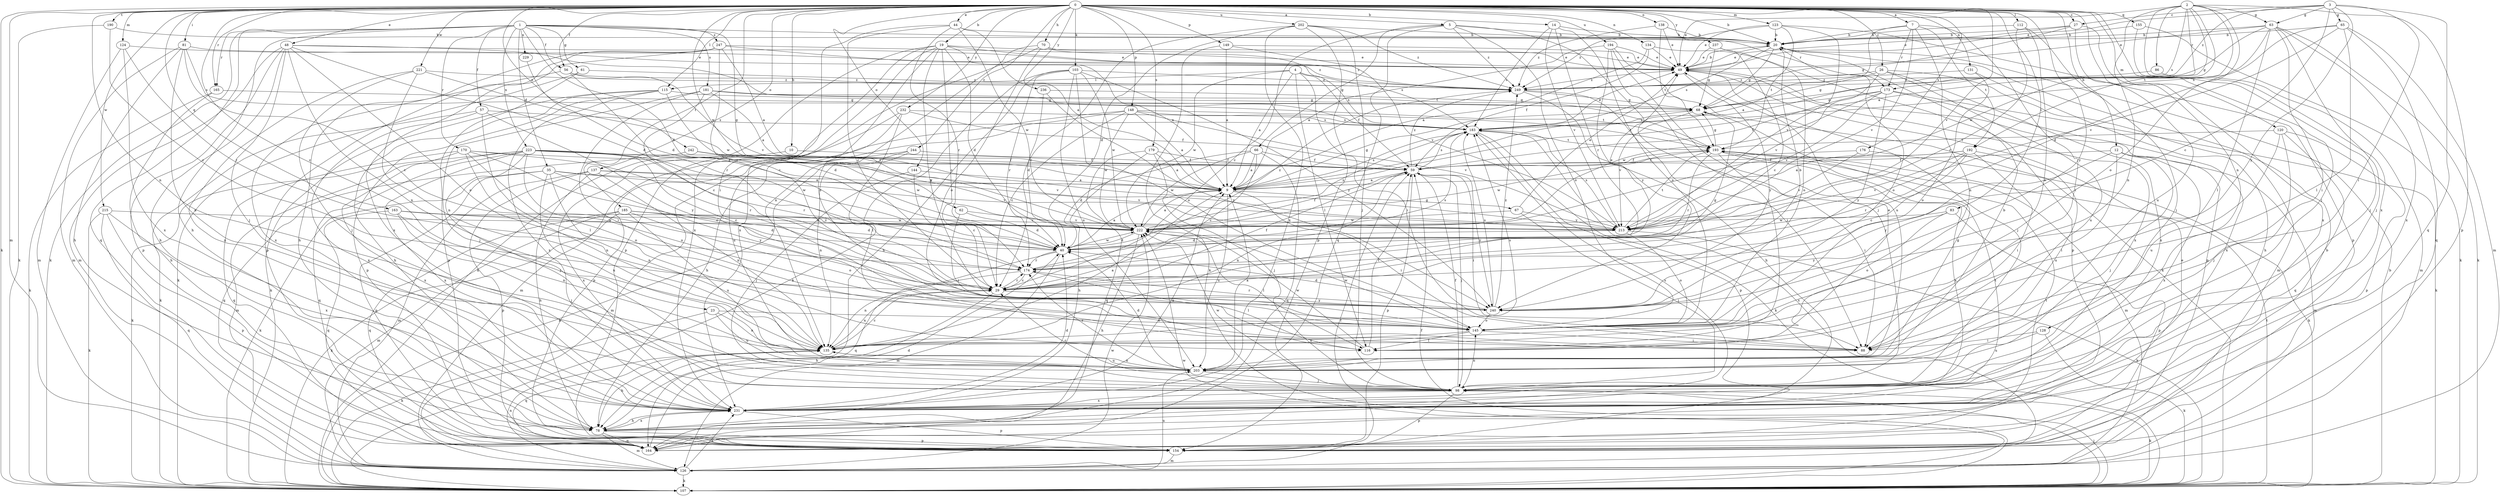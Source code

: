 strict digraph  {
0;
1;
2;
3;
4;
5;
7;
9;
10;
12;
14;
19;
20;
23;
26;
27;
29;
35;
40;
44;
48;
49;
56;
57;
59;
61;
62;
63;
65;
66;
67;
68;
70;
78;
81;
83;
86;
88;
98;
103;
107;
112;
115;
116;
120;
123;
124;
126;
128;
131;
134;
135;
137;
138;
144;
145;
148;
149;
154;
155;
163;
164;
165;
170;
173;
174;
176;
179;
181;
183;
185;
190;
192;
193;
194;
202;
203;
213;
215;
221;
222;
223;
229;
231;
232;
236;
237;
240;
242;
244;
247;
249;
0 -> 5  [label=a];
0 -> 7  [label=a];
0 -> 10  [label=b];
0 -> 12  [label=b];
0 -> 14  [label=b];
0 -> 19  [label=b];
0 -> 20  [label=b];
0 -> 23  [label=c];
0 -> 26  [label=c];
0 -> 27  [label=c];
0 -> 44  [label=e];
0 -> 48  [label=e];
0 -> 56  [label=f];
0 -> 70  [label=h];
0 -> 81  [label=i];
0 -> 83  [label=i];
0 -> 98  [label=j];
0 -> 103  [label=k];
0 -> 107  [label=k];
0 -> 112  [label=l];
0 -> 115  [label=l];
0 -> 120  [label=m];
0 -> 123  [label=m];
0 -> 124  [label=m];
0 -> 126  [label=m];
0 -> 128  [label=n];
0 -> 131  [label=n];
0 -> 134  [label=n];
0 -> 135  [label=n];
0 -> 137  [label=o];
0 -> 138  [label=o];
0 -> 144  [label=o];
0 -> 148  [label=p];
0 -> 149  [label=p];
0 -> 155  [label=q];
0 -> 163  [label=q];
0 -> 165  [label=r];
0 -> 176  [label=s];
0 -> 179  [label=s];
0 -> 185  [label=t];
0 -> 190  [label=t];
0 -> 194  [label=u];
0 -> 202  [label=u];
0 -> 213  [label=v];
0 -> 215  [label=w];
0 -> 221  [label=w];
0 -> 222  [label=w];
0 -> 232  [label=y];
0 -> 236  [label=y];
0 -> 237  [label=y];
0 -> 240  [label=y];
0 -> 242  [label=z];
0 -> 244  [label=z];
1 -> 35  [label=d];
1 -> 40  [label=d];
1 -> 56  [label=f];
1 -> 57  [label=f];
1 -> 61  [label=g];
1 -> 62  [label=g];
1 -> 78  [label=h];
1 -> 107  [label=k];
1 -> 164  [label=q];
1 -> 165  [label=r];
1 -> 170  [label=r];
1 -> 173  [label=r];
1 -> 181  [label=s];
1 -> 223  [label=x];
1 -> 229  [label=x];
1 -> 247  [label=z];
2 -> 9  [label=a];
2 -> 49  [label=e];
2 -> 63  [label=g];
2 -> 86  [label=i];
2 -> 135  [label=n];
2 -> 145  [label=o];
2 -> 154  [label=p];
2 -> 173  [label=r];
2 -> 183  [label=s];
2 -> 192  [label=t];
2 -> 222  [label=w];
2 -> 231  [label=x];
3 -> 27  [label=c];
3 -> 29  [label=c];
3 -> 49  [label=e];
3 -> 63  [label=g];
3 -> 65  [label=g];
3 -> 88  [label=i];
3 -> 164  [label=q];
3 -> 240  [label=y];
3 -> 249  [label=z];
4 -> 9  [label=a];
4 -> 59  [label=f];
4 -> 88  [label=i];
4 -> 115  [label=l];
4 -> 116  [label=l];
4 -> 183  [label=s];
4 -> 222  [label=w];
5 -> 20  [label=b];
5 -> 29  [label=c];
5 -> 66  [label=g];
5 -> 98  [label=j];
5 -> 145  [label=o];
5 -> 164  [label=q];
5 -> 249  [label=z];
7 -> 9  [label=a];
7 -> 20  [label=b];
7 -> 88  [label=i];
7 -> 135  [label=n];
7 -> 173  [label=r];
7 -> 192  [label=t];
7 -> 213  [label=v];
9 -> 67  [label=g];
9 -> 68  [label=g];
9 -> 88  [label=i];
9 -> 183  [label=s];
9 -> 203  [label=u];
10 -> 59  [label=f];
10 -> 231  [label=x];
12 -> 59  [label=f];
12 -> 88  [label=i];
12 -> 98  [label=j];
12 -> 126  [label=m];
12 -> 231  [label=x];
12 -> 240  [label=y];
14 -> 20  [label=b];
14 -> 145  [label=o];
14 -> 174  [label=r];
14 -> 183  [label=s];
14 -> 213  [label=v];
19 -> 9  [label=a];
19 -> 29  [label=c];
19 -> 40  [label=d];
19 -> 49  [label=e];
19 -> 107  [label=k];
19 -> 145  [label=o];
19 -> 154  [label=p];
19 -> 231  [label=x];
19 -> 240  [label=y];
19 -> 249  [label=z];
20 -> 49  [label=e];
20 -> 68  [label=g];
20 -> 145  [label=o];
20 -> 183  [label=s];
23 -> 107  [label=k];
23 -> 135  [label=n];
23 -> 145  [label=o];
23 -> 203  [label=u];
26 -> 68  [label=g];
26 -> 126  [label=m];
26 -> 203  [label=u];
26 -> 213  [label=v];
26 -> 231  [label=x];
26 -> 249  [label=z];
27 -> 20  [label=b];
27 -> 49  [label=e];
27 -> 68  [label=g];
27 -> 203  [label=u];
27 -> 231  [label=x];
29 -> 20  [label=b];
29 -> 59  [label=f];
29 -> 68  [label=g];
29 -> 78  [label=h];
29 -> 135  [label=n];
29 -> 174  [label=r];
29 -> 240  [label=y];
35 -> 9  [label=a];
35 -> 107  [label=k];
35 -> 135  [label=n];
35 -> 154  [label=p];
35 -> 203  [label=u];
35 -> 213  [label=v];
35 -> 240  [label=y];
40 -> 9  [label=a];
40 -> 49  [label=e];
40 -> 126  [label=m];
40 -> 164  [label=q];
40 -> 174  [label=r];
40 -> 222  [label=w];
40 -> 249  [label=z];
44 -> 9  [label=a];
44 -> 20  [label=b];
44 -> 29  [label=c];
44 -> 88  [label=i];
44 -> 174  [label=r];
44 -> 222  [label=w];
48 -> 40  [label=d];
48 -> 49  [label=e];
48 -> 78  [label=h];
48 -> 98  [label=j];
48 -> 126  [label=m];
48 -> 135  [label=n];
48 -> 145  [label=o];
48 -> 154  [label=p];
48 -> 193  [label=t];
49 -> 20  [label=b];
49 -> 98  [label=j];
49 -> 154  [label=p];
49 -> 231  [label=x];
49 -> 240  [label=y];
49 -> 249  [label=z];
56 -> 174  [label=r];
56 -> 213  [label=v];
56 -> 231  [label=x];
56 -> 249  [label=z];
57 -> 107  [label=k];
57 -> 116  [label=l];
57 -> 183  [label=s];
57 -> 231  [label=x];
57 -> 240  [label=y];
59 -> 9  [label=a];
59 -> 88  [label=i];
59 -> 98  [label=j];
59 -> 135  [label=n];
59 -> 154  [label=p];
59 -> 183  [label=s];
59 -> 240  [label=y];
59 -> 249  [label=z];
61 -> 107  [label=k];
61 -> 154  [label=p];
61 -> 249  [label=z];
62 -> 40  [label=d];
62 -> 88  [label=i];
62 -> 213  [label=v];
63 -> 20  [label=b];
63 -> 40  [label=d];
63 -> 49  [label=e];
63 -> 68  [label=g];
63 -> 88  [label=i];
63 -> 98  [label=j];
63 -> 107  [label=k];
63 -> 116  [label=l];
63 -> 231  [label=x];
65 -> 20  [label=b];
65 -> 116  [label=l];
65 -> 126  [label=m];
65 -> 164  [label=q];
65 -> 183  [label=s];
65 -> 213  [label=v];
66 -> 9  [label=a];
66 -> 29  [label=c];
66 -> 40  [label=d];
66 -> 59  [label=f];
66 -> 164  [label=q];
66 -> 222  [label=w];
67 -> 49  [label=e];
67 -> 98  [label=j];
67 -> 213  [label=v];
67 -> 222  [label=w];
68 -> 183  [label=s];
68 -> 213  [label=v];
70 -> 49  [label=e];
70 -> 135  [label=n];
70 -> 145  [label=o];
70 -> 183  [label=s];
70 -> 231  [label=x];
78 -> 126  [label=m];
78 -> 154  [label=p];
78 -> 164  [label=q];
78 -> 183  [label=s];
78 -> 231  [label=x];
81 -> 29  [label=c];
81 -> 49  [label=e];
81 -> 78  [label=h];
81 -> 126  [label=m];
81 -> 183  [label=s];
81 -> 203  [label=u];
83 -> 145  [label=o];
83 -> 154  [label=p];
83 -> 222  [label=w];
83 -> 240  [label=y];
86 -> 126  [label=m];
86 -> 249  [label=z];
98 -> 29  [label=c];
98 -> 59  [label=f];
98 -> 107  [label=k];
98 -> 145  [label=o];
98 -> 154  [label=p];
98 -> 222  [label=w];
98 -> 231  [label=x];
103 -> 78  [label=h];
103 -> 107  [label=k];
103 -> 145  [label=o];
103 -> 174  [label=r];
103 -> 203  [label=u];
103 -> 222  [label=w];
103 -> 240  [label=y];
103 -> 249  [label=z];
107 -> 20  [label=b];
107 -> 59  [label=f];
107 -> 98  [label=j];
107 -> 193  [label=t];
107 -> 222  [label=w];
112 -> 20  [label=b];
112 -> 98  [label=j];
112 -> 145  [label=o];
112 -> 174  [label=r];
115 -> 40  [label=d];
115 -> 68  [label=g];
115 -> 78  [label=h];
115 -> 107  [label=k];
115 -> 154  [label=p];
115 -> 231  [label=x];
116 -> 49  [label=e];
116 -> 59  [label=f];
116 -> 222  [label=w];
120 -> 98  [label=j];
120 -> 154  [label=p];
120 -> 164  [label=q];
120 -> 193  [label=t];
120 -> 203  [label=u];
123 -> 20  [label=b];
123 -> 49  [label=e];
123 -> 154  [label=p];
123 -> 193  [label=t];
123 -> 213  [label=v];
123 -> 249  [label=z];
124 -> 49  [label=e];
124 -> 126  [label=m];
124 -> 174  [label=r];
124 -> 231  [label=x];
126 -> 59  [label=f];
126 -> 107  [label=k];
126 -> 135  [label=n];
126 -> 183  [label=s];
126 -> 203  [label=u];
126 -> 222  [label=w];
126 -> 231  [label=x];
128 -> 88  [label=i];
128 -> 107  [label=k];
128 -> 203  [label=u];
131 -> 78  [label=h];
131 -> 145  [label=o];
131 -> 249  [label=z];
134 -> 9  [label=a];
134 -> 49  [label=e];
134 -> 59  [label=f];
134 -> 154  [label=p];
135 -> 9  [label=a];
135 -> 29  [label=c];
135 -> 78  [label=h];
135 -> 164  [label=q];
135 -> 183  [label=s];
135 -> 203  [label=u];
137 -> 9  [label=a];
137 -> 78  [label=h];
137 -> 126  [label=m];
137 -> 135  [label=n];
137 -> 154  [label=p];
137 -> 213  [label=v];
138 -> 20  [label=b];
138 -> 49  [label=e];
138 -> 193  [label=t];
138 -> 249  [label=z];
144 -> 9  [label=a];
144 -> 29  [label=c];
144 -> 98  [label=j];
145 -> 88  [label=i];
145 -> 116  [label=l];
145 -> 135  [label=n];
145 -> 222  [label=w];
148 -> 9  [label=a];
148 -> 29  [label=c];
148 -> 78  [label=h];
148 -> 154  [label=p];
148 -> 183  [label=s];
148 -> 193  [label=t];
148 -> 213  [label=v];
148 -> 222  [label=w];
149 -> 9  [label=a];
149 -> 49  [label=e];
149 -> 107  [label=k];
149 -> 213  [label=v];
154 -> 20  [label=b];
154 -> 126  [label=m];
155 -> 20  [label=b];
155 -> 98  [label=j];
155 -> 107  [label=k];
163 -> 40  [label=d];
163 -> 98  [label=j];
163 -> 135  [label=n];
163 -> 164  [label=q];
163 -> 213  [label=v];
163 -> 222  [label=w];
164 -> 40  [label=d];
164 -> 49  [label=e];
164 -> 193  [label=t];
165 -> 68  [label=g];
165 -> 78  [label=h];
165 -> 107  [label=k];
170 -> 29  [label=c];
170 -> 59  [label=f];
170 -> 135  [label=n];
170 -> 145  [label=o];
170 -> 164  [label=q];
170 -> 174  [label=r];
170 -> 231  [label=x];
173 -> 59  [label=f];
173 -> 68  [label=g];
173 -> 107  [label=k];
173 -> 213  [label=v];
173 -> 222  [label=w];
173 -> 231  [label=x];
173 -> 240  [label=y];
174 -> 29  [label=c];
174 -> 116  [label=l];
174 -> 135  [label=n];
174 -> 183  [label=s];
176 -> 59  [label=f];
176 -> 107  [label=k];
176 -> 213  [label=v];
179 -> 9  [label=a];
179 -> 59  [label=f];
179 -> 78  [label=h];
179 -> 98  [label=j];
179 -> 164  [label=q];
181 -> 9  [label=a];
181 -> 29  [label=c];
181 -> 68  [label=g];
181 -> 88  [label=i];
181 -> 98  [label=j];
181 -> 193  [label=t];
183 -> 49  [label=e];
183 -> 107  [label=k];
183 -> 154  [label=p];
183 -> 193  [label=t];
185 -> 40  [label=d];
185 -> 107  [label=k];
185 -> 126  [label=m];
185 -> 145  [label=o];
185 -> 164  [label=q];
185 -> 203  [label=u];
185 -> 213  [label=v];
185 -> 222  [label=w];
190 -> 20  [label=b];
190 -> 29  [label=c];
190 -> 107  [label=k];
192 -> 9  [label=a];
192 -> 29  [label=c];
192 -> 59  [label=f];
192 -> 88  [label=i];
192 -> 174  [label=r];
192 -> 203  [label=u];
192 -> 213  [label=v];
193 -> 59  [label=f];
193 -> 68  [label=g];
193 -> 88  [label=i];
193 -> 126  [label=m];
193 -> 174  [label=r];
193 -> 222  [label=w];
193 -> 231  [label=x];
194 -> 9  [label=a];
194 -> 49  [label=e];
194 -> 107  [label=k];
194 -> 116  [label=l];
194 -> 203  [label=u];
194 -> 240  [label=y];
202 -> 20  [label=b];
202 -> 29  [label=c];
202 -> 40  [label=d];
202 -> 98  [label=j];
202 -> 154  [label=p];
202 -> 231  [label=x];
202 -> 249  [label=z];
203 -> 9  [label=a];
203 -> 20  [label=b];
203 -> 40  [label=d];
203 -> 68  [label=g];
203 -> 98  [label=j];
203 -> 135  [label=n];
203 -> 174  [label=r];
213 -> 40  [label=d];
213 -> 107  [label=k];
213 -> 145  [label=o];
213 -> 183  [label=s];
213 -> 193  [label=t];
215 -> 107  [label=k];
215 -> 154  [label=p];
215 -> 164  [label=q];
215 -> 222  [label=w];
215 -> 231  [label=x];
221 -> 98  [label=j];
221 -> 135  [label=n];
221 -> 222  [label=w];
221 -> 231  [label=x];
221 -> 249  [label=z];
222 -> 9  [label=a];
222 -> 40  [label=d];
222 -> 59  [label=f];
222 -> 78  [label=h];
222 -> 116  [label=l];
222 -> 183  [label=s];
223 -> 29  [label=c];
223 -> 59  [label=f];
223 -> 98  [label=j];
223 -> 107  [label=k];
223 -> 126  [label=m];
223 -> 145  [label=o];
223 -> 164  [label=q];
223 -> 174  [label=r];
223 -> 213  [label=v];
223 -> 222  [label=w];
223 -> 231  [label=x];
229 -> 40  [label=d];
231 -> 9  [label=a];
231 -> 40  [label=d];
231 -> 78  [label=h];
231 -> 154  [label=p];
231 -> 193  [label=t];
232 -> 59  [label=f];
232 -> 116  [label=l];
232 -> 126  [label=m];
232 -> 183  [label=s];
232 -> 203  [label=u];
236 -> 40  [label=d];
236 -> 68  [label=g];
236 -> 240  [label=y];
237 -> 29  [label=c];
237 -> 49  [label=e];
237 -> 68  [label=g];
237 -> 145  [label=o];
240 -> 40  [label=d];
240 -> 145  [label=o];
240 -> 174  [label=r];
240 -> 183  [label=s];
240 -> 249  [label=z];
242 -> 59  [label=f];
242 -> 164  [label=q];
242 -> 222  [label=w];
244 -> 59  [label=f];
244 -> 107  [label=k];
244 -> 126  [label=m];
244 -> 135  [label=n];
247 -> 9  [label=a];
247 -> 29  [label=c];
247 -> 49  [label=e];
247 -> 78  [label=h];
247 -> 154  [label=p];
247 -> 231  [label=x];
247 -> 249  [label=z];
249 -> 68  [label=g];
249 -> 78  [label=h];
249 -> 88  [label=i];
}
